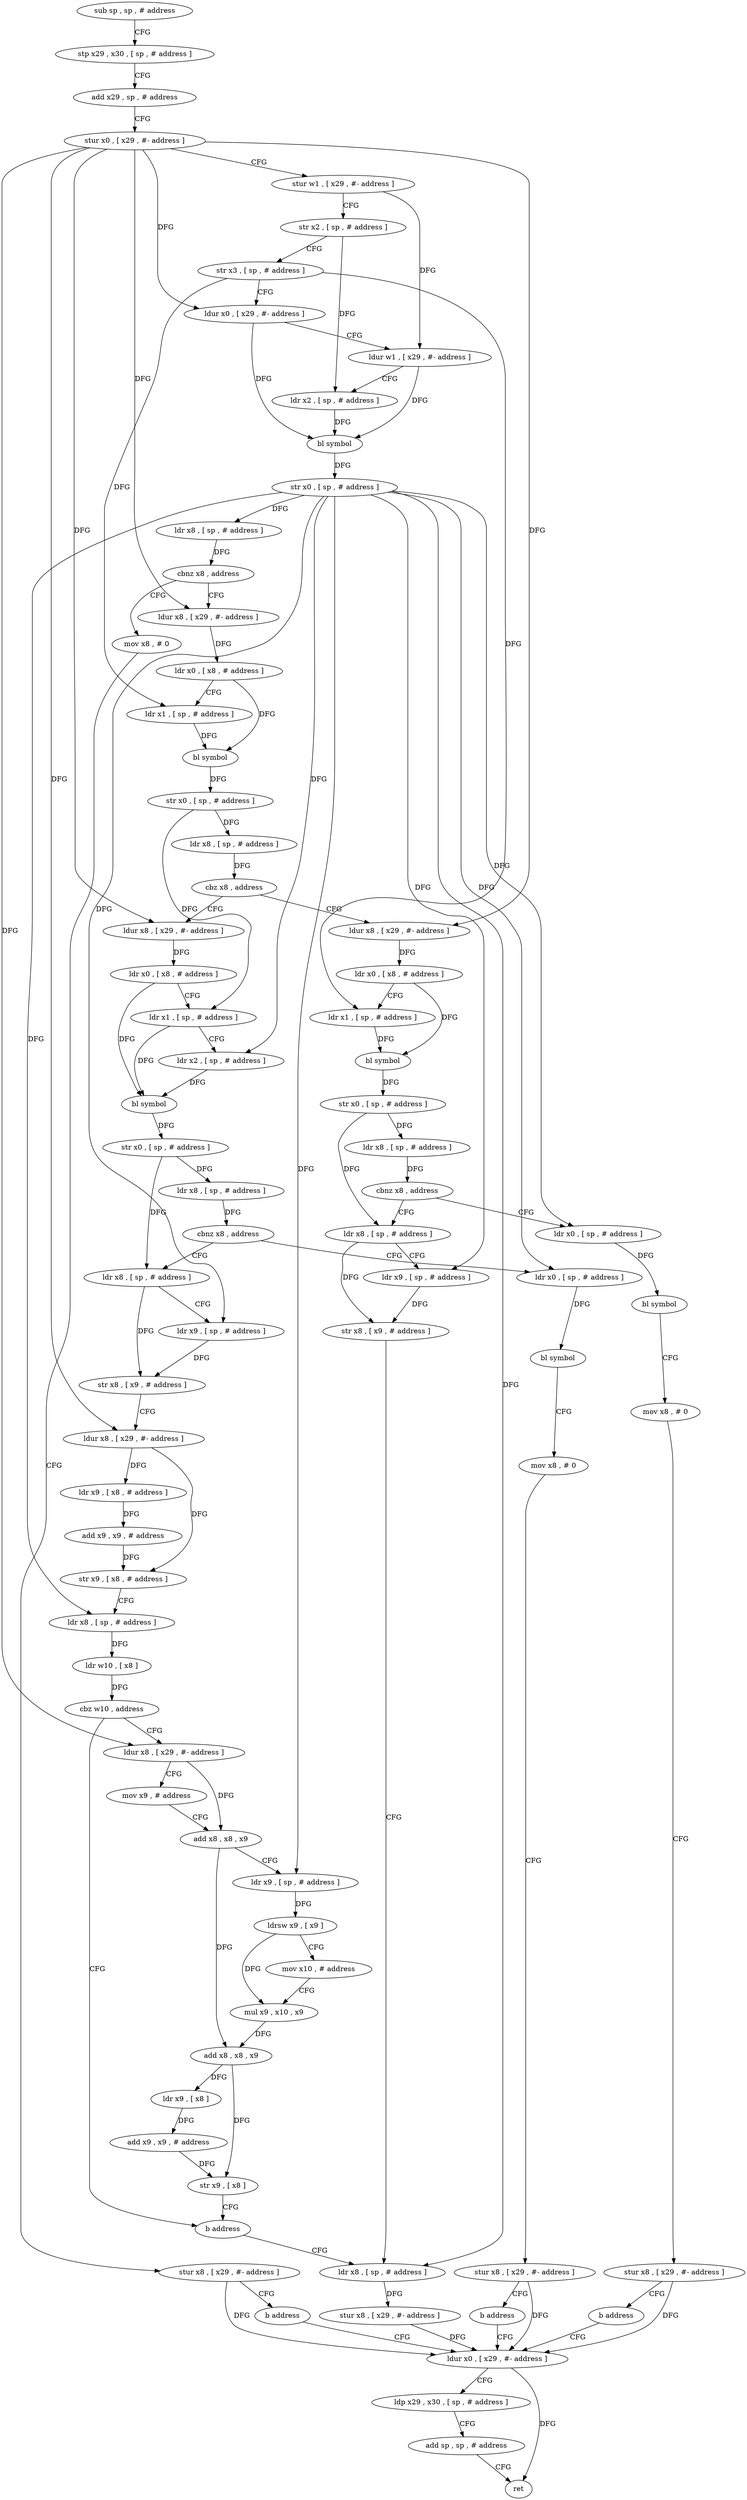digraph "func" {
"73308" [label = "sub sp , sp , # address" ]
"73312" [label = "stp x29 , x30 , [ sp , # address ]" ]
"73316" [label = "add x29 , sp , # address" ]
"73320" [label = "stur x0 , [ x29 , #- address ]" ]
"73324" [label = "stur w1 , [ x29 , #- address ]" ]
"73328" [label = "str x2 , [ sp , # address ]" ]
"73332" [label = "str x3 , [ sp , # address ]" ]
"73336" [label = "ldur x0 , [ x29 , #- address ]" ]
"73340" [label = "ldur w1 , [ x29 , #- address ]" ]
"73344" [label = "ldr x2 , [ sp , # address ]" ]
"73348" [label = "bl symbol" ]
"73352" [label = "str x0 , [ sp , # address ]" ]
"73356" [label = "ldr x8 , [ sp , # address ]" ]
"73360" [label = "cbnz x8 , address" ]
"73376" [label = "ldur x8 , [ x29 , #- address ]" ]
"73364" [label = "mov x8 , # 0" ]
"73380" [label = "ldr x0 , [ x8 , # address ]" ]
"73384" [label = "ldr x1 , [ sp , # address ]" ]
"73388" [label = "bl symbol" ]
"73392" [label = "str x0 , [ sp , # address ]" ]
"73396" [label = "ldr x8 , [ sp , # address ]" ]
"73400" [label = "cbz x8 , address" ]
"73544" [label = "ldur x8 , [ x29 , #- address ]" ]
"73404" [label = "ldur x8 , [ x29 , #- address ]" ]
"73368" [label = "stur x8 , [ x29 , #- address ]" ]
"73372" [label = "b address" ]
"73612" [label = "ldur x0 , [ x29 , #- address ]" ]
"73548" [label = "ldr x0 , [ x8 , # address ]" ]
"73552" [label = "ldr x1 , [ sp , # address ]" ]
"73556" [label = "bl symbol" ]
"73560" [label = "str x0 , [ sp , # address ]" ]
"73564" [label = "ldr x8 , [ sp , # address ]" ]
"73568" [label = "cbnz x8 , address" ]
"73592" [label = "ldr x8 , [ sp , # address ]" ]
"73572" [label = "ldr x0 , [ sp , # address ]" ]
"73408" [label = "ldr x0 , [ x8 , # address ]" ]
"73412" [label = "ldr x1 , [ sp , # address ]" ]
"73416" [label = "ldr x2 , [ sp , # address ]" ]
"73420" [label = "bl symbol" ]
"73424" [label = "str x0 , [ sp , # address ]" ]
"73428" [label = "ldr x8 , [ sp , # address ]" ]
"73432" [label = "cbnz x8 , address" ]
"73456" [label = "ldr x8 , [ sp , # address ]" ]
"73436" [label = "ldr x0 , [ sp , # address ]" ]
"73616" [label = "ldp x29 , x30 , [ sp , # address ]" ]
"73620" [label = "add sp , sp , # address" ]
"73624" [label = "ret" ]
"73596" [label = "ldr x9 , [ sp , # address ]" ]
"73600" [label = "str x8 , [ x9 , # address ]" ]
"73604" [label = "ldr x8 , [ sp , # address ]" ]
"73576" [label = "bl symbol" ]
"73580" [label = "mov x8 , # 0" ]
"73584" [label = "stur x8 , [ x29 , #- address ]" ]
"73588" [label = "b address" ]
"73460" [label = "ldr x9 , [ sp , # address ]" ]
"73464" [label = "str x8 , [ x9 , # address ]" ]
"73468" [label = "ldur x8 , [ x29 , #- address ]" ]
"73472" [label = "ldr x9 , [ x8 , # address ]" ]
"73476" [label = "add x9 , x9 , # address" ]
"73480" [label = "str x9 , [ x8 , # address ]" ]
"73484" [label = "ldr x8 , [ sp , # address ]" ]
"73488" [label = "ldr w10 , [ x8 ]" ]
"73492" [label = "cbz w10 , address" ]
"73540" [label = "b address" ]
"73496" [label = "ldur x8 , [ x29 , #- address ]" ]
"73440" [label = "bl symbol" ]
"73444" [label = "mov x8 , # 0" ]
"73448" [label = "stur x8 , [ x29 , #- address ]" ]
"73452" [label = "b address" ]
"73500" [label = "mov x9 , # address" ]
"73504" [label = "add x8 , x8 , x9" ]
"73508" [label = "ldr x9 , [ sp , # address ]" ]
"73512" [label = "ldrsw x9 , [ x9 ]" ]
"73516" [label = "mov x10 , # address" ]
"73520" [label = "mul x9 , x10 , x9" ]
"73524" [label = "add x8 , x8 , x9" ]
"73528" [label = "ldr x9 , [ x8 ]" ]
"73532" [label = "add x9 , x9 , # address" ]
"73536" [label = "str x9 , [ x8 ]" ]
"73608" [label = "stur x8 , [ x29 , #- address ]" ]
"73308" -> "73312" [ label = "CFG" ]
"73312" -> "73316" [ label = "CFG" ]
"73316" -> "73320" [ label = "CFG" ]
"73320" -> "73324" [ label = "CFG" ]
"73320" -> "73336" [ label = "DFG" ]
"73320" -> "73376" [ label = "DFG" ]
"73320" -> "73544" [ label = "DFG" ]
"73320" -> "73404" [ label = "DFG" ]
"73320" -> "73468" [ label = "DFG" ]
"73320" -> "73496" [ label = "DFG" ]
"73324" -> "73328" [ label = "CFG" ]
"73324" -> "73340" [ label = "DFG" ]
"73328" -> "73332" [ label = "CFG" ]
"73328" -> "73344" [ label = "DFG" ]
"73332" -> "73336" [ label = "CFG" ]
"73332" -> "73384" [ label = "DFG" ]
"73332" -> "73552" [ label = "DFG" ]
"73336" -> "73340" [ label = "CFG" ]
"73336" -> "73348" [ label = "DFG" ]
"73340" -> "73344" [ label = "CFG" ]
"73340" -> "73348" [ label = "DFG" ]
"73344" -> "73348" [ label = "DFG" ]
"73348" -> "73352" [ label = "DFG" ]
"73352" -> "73356" [ label = "DFG" ]
"73352" -> "73416" [ label = "DFG" ]
"73352" -> "73596" [ label = "DFG" ]
"73352" -> "73572" [ label = "DFG" ]
"73352" -> "73460" [ label = "DFG" ]
"73352" -> "73484" [ label = "DFG" ]
"73352" -> "73436" [ label = "DFG" ]
"73352" -> "73604" [ label = "DFG" ]
"73352" -> "73508" [ label = "DFG" ]
"73356" -> "73360" [ label = "DFG" ]
"73360" -> "73376" [ label = "CFG" ]
"73360" -> "73364" [ label = "CFG" ]
"73376" -> "73380" [ label = "DFG" ]
"73364" -> "73368" [ label = "CFG" ]
"73380" -> "73384" [ label = "CFG" ]
"73380" -> "73388" [ label = "DFG" ]
"73384" -> "73388" [ label = "DFG" ]
"73388" -> "73392" [ label = "DFG" ]
"73392" -> "73396" [ label = "DFG" ]
"73392" -> "73412" [ label = "DFG" ]
"73396" -> "73400" [ label = "DFG" ]
"73400" -> "73544" [ label = "CFG" ]
"73400" -> "73404" [ label = "CFG" ]
"73544" -> "73548" [ label = "DFG" ]
"73404" -> "73408" [ label = "DFG" ]
"73368" -> "73372" [ label = "CFG" ]
"73368" -> "73612" [ label = "DFG" ]
"73372" -> "73612" [ label = "CFG" ]
"73612" -> "73616" [ label = "CFG" ]
"73612" -> "73624" [ label = "DFG" ]
"73548" -> "73552" [ label = "CFG" ]
"73548" -> "73556" [ label = "DFG" ]
"73552" -> "73556" [ label = "DFG" ]
"73556" -> "73560" [ label = "DFG" ]
"73560" -> "73564" [ label = "DFG" ]
"73560" -> "73592" [ label = "DFG" ]
"73564" -> "73568" [ label = "DFG" ]
"73568" -> "73592" [ label = "CFG" ]
"73568" -> "73572" [ label = "CFG" ]
"73592" -> "73596" [ label = "CFG" ]
"73592" -> "73600" [ label = "DFG" ]
"73572" -> "73576" [ label = "DFG" ]
"73408" -> "73412" [ label = "CFG" ]
"73408" -> "73420" [ label = "DFG" ]
"73412" -> "73416" [ label = "CFG" ]
"73412" -> "73420" [ label = "DFG" ]
"73416" -> "73420" [ label = "DFG" ]
"73420" -> "73424" [ label = "DFG" ]
"73424" -> "73428" [ label = "DFG" ]
"73424" -> "73456" [ label = "DFG" ]
"73428" -> "73432" [ label = "DFG" ]
"73432" -> "73456" [ label = "CFG" ]
"73432" -> "73436" [ label = "CFG" ]
"73456" -> "73460" [ label = "CFG" ]
"73456" -> "73464" [ label = "DFG" ]
"73436" -> "73440" [ label = "DFG" ]
"73616" -> "73620" [ label = "CFG" ]
"73620" -> "73624" [ label = "CFG" ]
"73596" -> "73600" [ label = "DFG" ]
"73600" -> "73604" [ label = "CFG" ]
"73604" -> "73608" [ label = "DFG" ]
"73576" -> "73580" [ label = "CFG" ]
"73580" -> "73584" [ label = "CFG" ]
"73584" -> "73588" [ label = "CFG" ]
"73584" -> "73612" [ label = "DFG" ]
"73588" -> "73612" [ label = "CFG" ]
"73460" -> "73464" [ label = "DFG" ]
"73464" -> "73468" [ label = "CFG" ]
"73468" -> "73472" [ label = "DFG" ]
"73468" -> "73480" [ label = "DFG" ]
"73472" -> "73476" [ label = "DFG" ]
"73476" -> "73480" [ label = "DFG" ]
"73480" -> "73484" [ label = "CFG" ]
"73484" -> "73488" [ label = "DFG" ]
"73488" -> "73492" [ label = "DFG" ]
"73492" -> "73540" [ label = "CFG" ]
"73492" -> "73496" [ label = "CFG" ]
"73540" -> "73604" [ label = "CFG" ]
"73496" -> "73500" [ label = "CFG" ]
"73496" -> "73504" [ label = "DFG" ]
"73440" -> "73444" [ label = "CFG" ]
"73444" -> "73448" [ label = "CFG" ]
"73448" -> "73452" [ label = "CFG" ]
"73448" -> "73612" [ label = "DFG" ]
"73452" -> "73612" [ label = "CFG" ]
"73500" -> "73504" [ label = "CFG" ]
"73504" -> "73508" [ label = "CFG" ]
"73504" -> "73524" [ label = "DFG" ]
"73508" -> "73512" [ label = "DFG" ]
"73512" -> "73516" [ label = "CFG" ]
"73512" -> "73520" [ label = "DFG" ]
"73516" -> "73520" [ label = "CFG" ]
"73520" -> "73524" [ label = "DFG" ]
"73524" -> "73528" [ label = "DFG" ]
"73524" -> "73536" [ label = "DFG" ]
"73528" -> "73532" [ label = "DFG" ]
"73532" -> "73536" [ label = "DFG" ]
"73536" -> "73540" [ label = "CFG" ]
"73608" -> "73612" [ label = "DFG" ]
}
